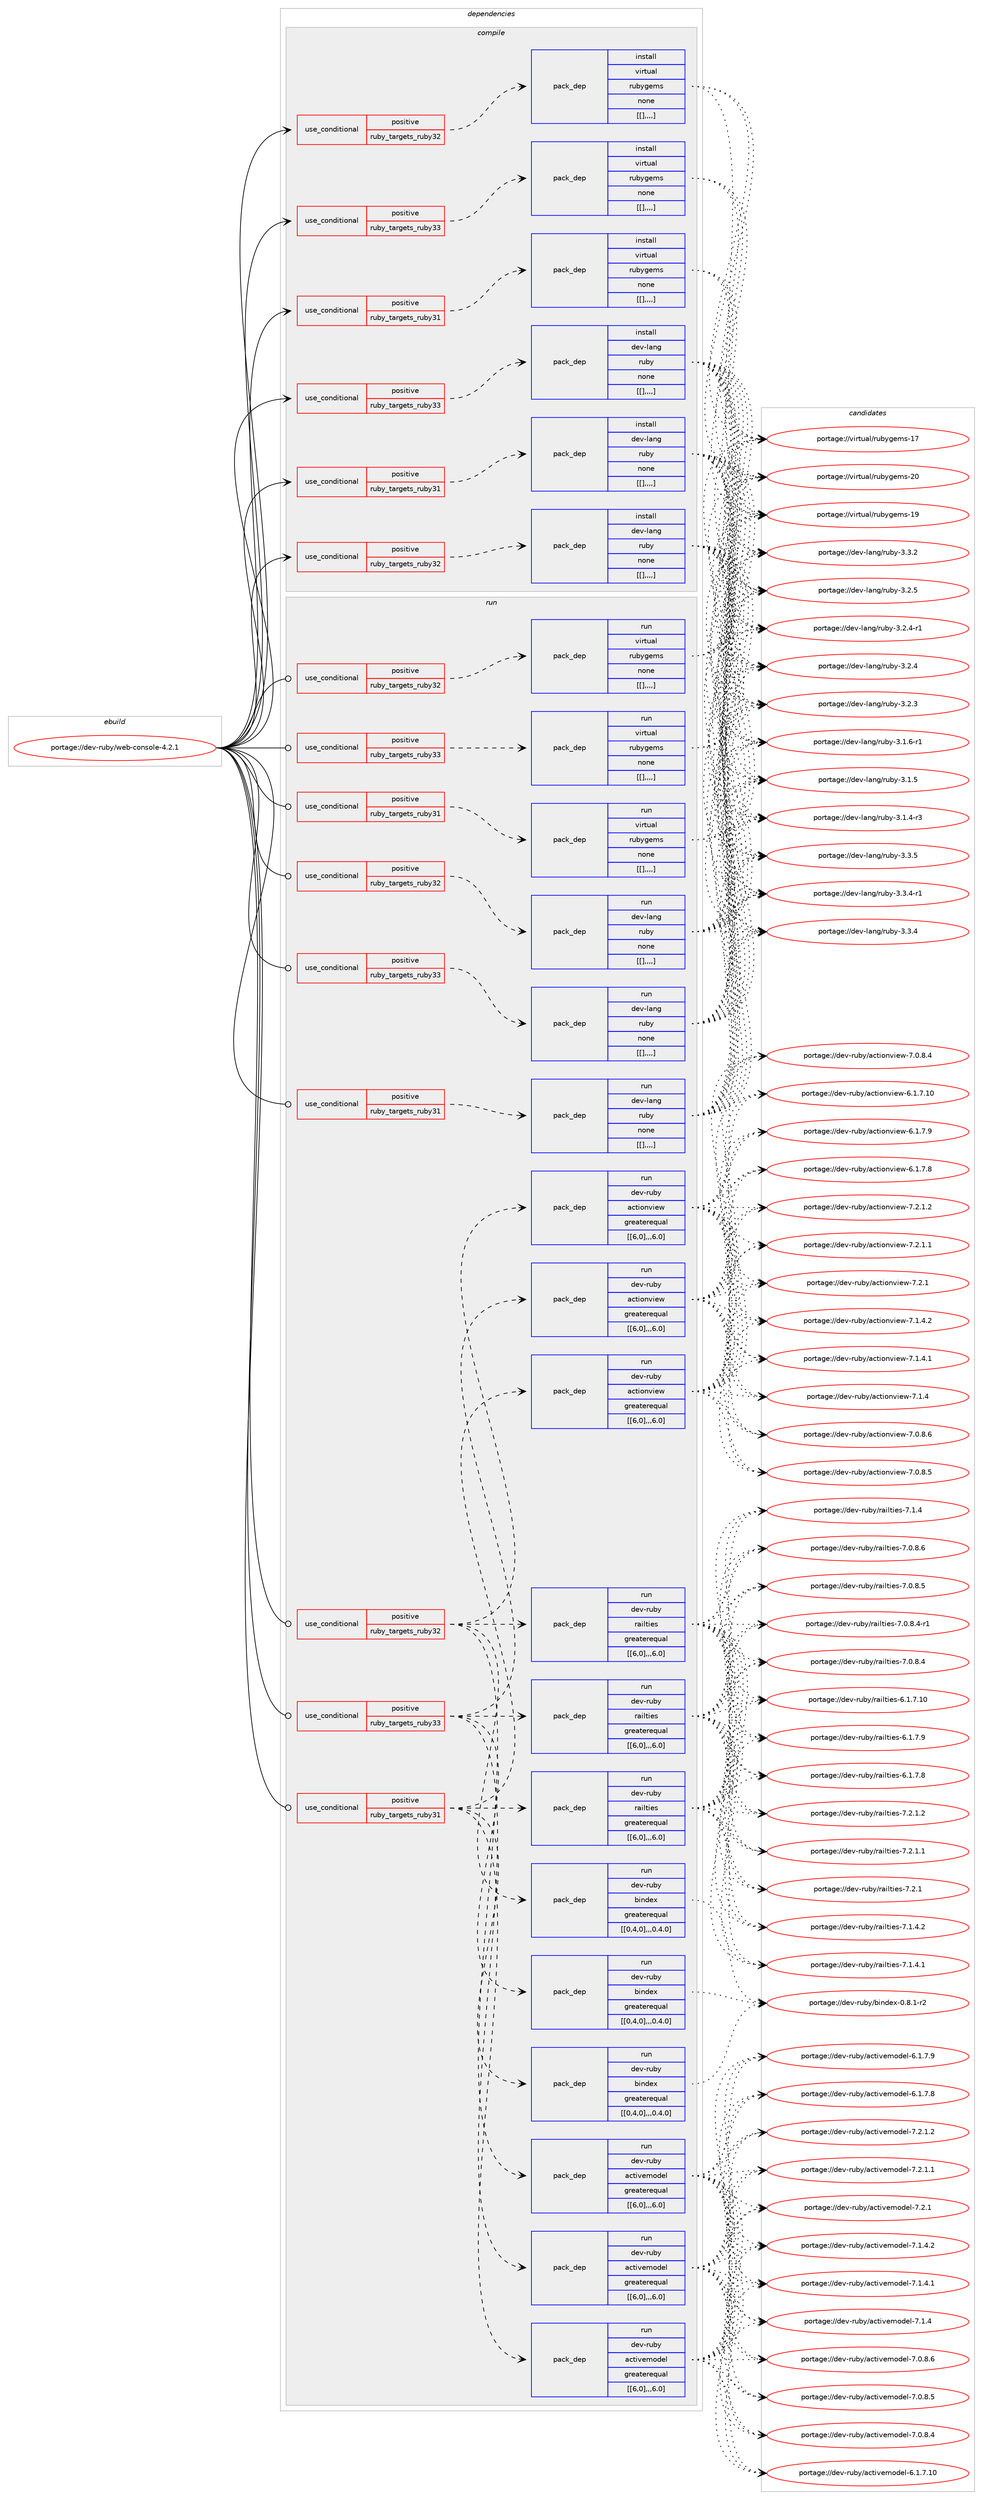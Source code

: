 digraph prolog {

# *************
# Graph options
# *************

newrank=true;
concentrate=true;
compound=true;
graph [rankdir=LR,fontname=Helvetica,fontsize=10,ranksep=1.5];#, ranksep=2.5, nodesep=0.2];
edge  [arrowhead=vee];
node  [fontname=Helvetica,fontsize=10];

# **********
# The ebuild
# **********

subgraph cluster_leftcol {
color=gray;
label=<<i>ebuild</i>>;
id [label="portage://dev-ruby/web-console-4.2.1", color=red, width=4, href="../dev-ruby/web-console-4.2.1.svg"];
}

# ****************
# The dependencies
# ****************

subgraph cluster_midcol {
color=gray;
label=<<i>dependencies</i>>;
subgraph cluster_compile {
fillcolor="#eeeeee";
style=filled;
label=<<i>compile</i>>;
subgraph cond62979 {
dependency218888 [label=<<TABLE BORDER="0" CELLBORDER="1" CELLSPACING="0" CELLPADDING="4"><TR><TD ROWSPAN="3" CELLPADDING="10">use_conditional</TD></TR><TR><TD>positive</TD></TR><TR><TD>ruby_targets_ruby31</TD></TR></TABLE>>, shape=none, color=red];
subgraph pack154440 {
dependency218941 [label=<<TABLE BORDER="0" CELLBORDER="1" CELLSPACING="0" CELLPADDING="4" WIDTH="220"><TR><TD ROWSPAN="6" CELLPADDING="30">pack_dep</TD></TR><TR><TD WIDTH="110">install</TD></TR><TR><TD>dev-lang</TD></TR><TR><TD>ruby</TD></TR><TR><TD>none</TD></TR><TR><TD>[[],,,,]</TD></TR></TABLE>>, shape=none, color=blue];
}
dependency218888:e -> dependency218941:w [weight=20,style="dashed",arrowhead="vee"];
}
id:e -> dependency218888:w [weight=20,style="solid",arrowhead="vee"];
subgraph cond63017 {
dependency218982 [label=<<TABLE BORDER="0" CELLBORDER="1" CELLSPACING="0" CELLPADDING="4"><TR><TD ROWSPAN="3" CELLPADDING="10">use_conditional</TD></TR><TR><TD>positive</TD></TR><TR><TD>ruby_targets_ruby31</TD></TR></TABLE>>, shape=none, color=red];
subgraph pack154476 {
dependency218986 [label=<<TABLE BORDER="0" CELLBORDER="1" CELLSPACING="0" CELLPADDING="4" WIDTH="220"><TR><TD ROWSPAN="6" CELLPADDING="30">pack_dep</TD></TR><TR><TD WIDTH="110">install</TD></TR><TR><TD>virtual</TD></TR><TR><TD>rubygems</TD></TR><TR><TD>none</TD></TR><TR><TD>[[],,,,]</TD></TR></TABLE>>, shape=none, color=blue];
}
dependency218982:e -> dependency218986:w [weight=20,style="dashed",arrowhead="vee"];
}
id:e -> dependency218982:w [weight=20,style="solid",arrowhead="vee"];
subgraph cond63033 {
dependency218990 [label=<<TABLE BORDER="0" CELLBORDER="1" CELLSPACING="0" CELLPADDING="4"><TR><TD ROWSPAN="3" CELLPADDING="10">use_conditional</TD></TR><TR><TD>positive</TD></TR><TR><TD>ruby_targets_ruby32</TD></TR></TABLE>>, shape=none, color=red];
subgraph pack154491 {
dependency219014 [label=<<TABLE BORDER="0" CELLBORDER="1" CELLSPACING="0" CELLPADDING="4" WIDTH="220"><TR><TD ROWSPAN="6" CELLPADDING="30">pack_dep</TD></TR><TR><TD WIDTH="110">install</TD></TR><TR><TD>dev-lang</TD></TR><TR><TD>ruby</TD></TR><TR><TD>none</TD></TR><TR><TD>[[],,,,]</TD></TR></TABLE>>, shape=none, color=blue];
}
dependency218990:e -> dependency219014:w [weight=20,style="dashed",arrowhead="vee"];
}
id:e -> dependency218990:w [weight=20,style="solid",arrowhead="vee"];
subgraph cond63068 {
dependency219117 [label=<<TABLE BORDER="0" CELLBORDER="1" CELLSPACING="0" CELLPADDING="4"><TR><TD ROWSPAN="3" CELLPADDING="10">use_conditional</TD></TR><TR><TD>positive</TD></TR><TR><TD>ruby_targets_ruby32</TD></TR></TABLE>>, shape=none, color=red];
subgraph pack154560 {
dependency219140 [label=<<TABLE BORDER="0" CELLBORDER="1" CELLSPACING="0" CELLPADDING="4" WIDTH="220"><TR><TD ROWSPAN="6" CELLPADDING="30">pack_dep</TD></TR><TR><TD WIDTH="110">install</TD></TR><TR><TD>virtual</TD></TR><TR><TD>rubygems</TD></TR><TR><TD>none</TD></TR><TR><TD>[[],,,,]</TD></TR></TABLE>>, shape=none, color=blue];
}
dependency219117:e -> dependency219140:w [weight=20,style="dashed",arrowhead="vee"];
}
id:e -> dependency219117:w [weight=20,style="solid",arrowhead="vee"];
subgraph cond63144 {
dependency219266 [label=<<TABLE BORDER="0" CELLBORDER="1" CELLSPACING="0" CELLPADDING="4"><TR><TD ROWSPAN="3" CELLPADDING="10">use_conditional</TD></TR><TR><TD>positive</TD></TR><TR><TD>ruby_targets_ruby33</TD></TR></TABLE>>, shape=none, color=red];
subgraph pack154634 {
dependency219340 [label=<<TABLE BORDER="0" CELLBORDER="1" CELLSPACING="0" CELLPADDING="4" WIDTH="220"><TR><TD ROWSPAN="6" CELLPADDING="30">pack_dep</TD></TR><TR><TD WIDTH="110">install</TD></TR><TR><TD>dev-lang</TD></TR><TR><TD>ruby</TD></TR><TR><TD>none</TD></TR><TR><TD>[[],,,,]</TD></TR></TABLE>>, shape=none, color=blue];
}
dependency219266:e -> dependency219340:w [weight=20,style="dashed",arrowhead="vee"];
}
id:e -> dependency219266:w [weight=20,style="solid",arrowhead="vee"];
subgraph cond63202 {
dependency219344 [label=<<TABLE BORDER="0" CELLBORDER="1" CELLSPACING="0" CELLPADDING="4"><TR><TD ROWSPAN="3" CELLPADDING="10">use_conditional</TD></TR><TR><TD>positive</TD></TR><TR><TD>ruby_targets_ruby33</TD></TR></TABLE>>, shape=none, color=red];
subgraph pack154668 {
dependency219388 [label=<<TABLE BORDER="0" CELLBORDER="1" CELLSPACING="0" CELLPADDING="4" WIDTH="220"><TR><TD ROWSPAN="6" CELLPADDING="30">pack_dep</TD></TR><TR><TD WIDTH="110">install</TD></TR><TR><TD>virtual</TD></TR><TR><TD>rubygems</TD></TR><TR><TD>none</TD></TR><TR><TD>[[],,,,]</TD></TR></TABLE>>, shape=none, color=blue];
}
dependency219344:e -> dependency219388:w [weight=20,style="dashed",arrowhead="vee"];
}
id:e -> dependency219344:w [weight=20,style="solid",arrowhead="vee"];
}
subgraph cluster_compileandrun {
fillcolor="#eeeeee";
style=filled;
label=<<i>compile and run</i>>;
}
subgraph cluster_run {
fillcolor="#eeeeee";
style=filled;
label=<<i>run</i>>;
subgraph cond63246 {
dependency219508 [label=<<TABLE BORDER="0" CELLBORDER="1" CELLSPACING="0" CELLPADDING="4"><TR><TD ROWSPAN="3" CELLPADDING="10">use_conditional</TD></TR><TR><TD>positive</TD></TR><TR><TD>ruby_targets_ruby31</TD></TR></TABLE>>, shape=none, color=red];
subgraph pack154753 {
dependency219514 [label=<<TABLE BORDER="0" CELLBORDER="1" CELLSPACING="0" CELLPADDING="4" WIDTH="220"><TR><TD ROWSPAN="6" CELLPADDING="30">pack_dep</TD></TR><TR><TD WIDTH="110">run</TD></TR><TR><TD>dev-lang</TD></TR><TR><TD>ruby</TD></TR><TR><TD>none</TD></TR><TR><TD>[[],,,,]</TD></TR></TABLE>>, shape=none, color=blue];
}
dependency219508:e -> dependency219514:w [weight=20,style="dashed",arrowhead="vee"];
}
id:e -> dependency219508:w [weight=20,style="solid",arrowhead="odot"];
subgraph cond63283 {
dependency219528 [label=<<TABLE BORDER="0" CELLBORDER="1" CELLSPACING="0" CELLPADDING="4"><TR><TD ROWSPAN="3" CELLPADDING="10">use_conditional</TD></TR><TR><TD>positive</TD></TR><TR><TD>ruby_targets_ruby31</TD></TR></TABLE>>, shape=none, color=red];
subgraph pack154796 {
dependency219591 [label=<<TABLE BORDER="0" CELLBORDER="1" CELLSPACING="0" CELLPADDING="4" WIDTH="220"><TR><TD ROWSPAN="6" CELLPADDING="30">pack_dep</TD></TR><TR><TD WIDTH="110">run</TD></TR><TR><TD>dev-ruby</TD></TR><TR><TD>actionview</TD></TR><TR><TD>greaterequal</TD></TR><TR><TD>[[6,0],,,6.0]</TD></TR></TABLE>>, shape=none, color=blue];
}
dependency219528:e -> dependency219591:w [weight=20,style="dashed",arrowhead="vee"];
subgraph pack154830 {
dependency219698 [label=<<TABLE BORDER="0" CELLBORDER="1" CELLSPACING="0" CELLPADDING="4" WIDTH="220"><TR><TD ROWSPAN="6" CELLPADDING="30">pack_dep</TD></TR><TR><TD WIDTH="110">run</TD></TR><TR><TD>dev-ruby</TD></TR><TR><TD>activemodel</TD></TR><TR><TD>greaterequal</TD></TR><TR><TD>[[6,0],,,6.0]</TD></TR></TABLE>>, shape=none, color=blue];
}
dependency219528:e -> dependency219698:w [weight=20,style="dashed",arrowhead="vee"];
subgraph pack154872 {
dependency219823 [label=<<TABLE BORDER="0" CELLBORDER="1" CELLSPACING="0" CELLPADDING="4" WIDTH="220"><TR><TD ROWSPAN="6" CELLPADDING="30">pack_dep</TD></TR><TR><TD WIDTH="110">run</TD></TR><TR><TD>dev-ruby</TD></TR><TR><TD>bindex</TD></TR><TR><TD>greaterequal</TD></TR><TR><TD>[[0,4,0],,,0.4.0]</TD></TR></TABLE>>, shape=none, color=blue];
}
dependency219528:e -> dependency219823:w [weight=20,style="dashed",arrowhead="vee"];
subgraph pack154933 {
dependency219844 [label=<<TABLE BORDER="0" CELLBORDER="1" CELLSPACING="0" CELLPADDING="4" WIDTH="220"><TR><TD ROWSPAN="6" CELLPADDING="30">pack_dep</TD></TR><TR><TD WIDTH="110">run</TD></TR><TR><TD>dev-ruby</TD></TR><TR><TD>railties</TD></TR><TR><TD>greaterequal</TD></TR><TR><TD>[[6,0],,,6.0]</TD></TR></TABLE>>, shape=none, color=blue];
}
dependency219528:e -> dependency219844:w [weight=20,style="dashed",arrowhead="vee"];
}
id:e -> dependency219528:w [weight=20,style="solid",arrowhead="odot"];
subgraph cond63445 {
dependency219886 [label=<<TABLE BORDER="0" CELLBORDER="1" CELLSPACING="0" CELLPADDING="4"><TR><TD ROWSPAN="3" CELLPADDING="10">use_conditional</TD></TR><TR><TD>positive</TD></TR><TR><TD>ruby_targets_ruby31</TD></TR></TABLE>>, shape=none, color=red];
subgraph pack154958 {
dependency219890 [label=<<TABLE BORDER="0" CELLBORDER="1" CELLSPACING="0" CELLPADDING="4" WIDTH="220"><TR><TD ROWSPAN="6" CELLPADDING="30">pack_dep</TD></TR><TR><TD WIDTH="110">run</TD></TR><TR><TD>virtual</TD></TR><TR><TD>rubygems</TD></TR><TR><TD>none</TD></TR><TR><TD>[[],,,,]</TD></TR></TABLE>>, shape=none, color=blue];
}
dependency219886:e -> dependency219890:w [weight=20,style="dashed",arrowhead="vee"];
}
id:e -> dependency219886:w [weight=20,style="solid",arrowhead="odot"];
subgraph cond63472 {
dependency219955 [label=<<TABLE BORDER="0" CELLBORDER="1" CELLSPACING="0" CELLPADDING="4"><TR><TD ROWSPAN="3" CELLPADDING="10">use_conditional</TD></TR><TR><TD>positive</TD></TR><TR><TD>ruby_targets_ruby32</TD></TR></TABLE>>, shape=none, color=red];
subgraph pack154993 {
dependency220015 [label=<<TABLE BORDER="0" CELLBORDER="1" CELLSPACING="0" CELLPADDING="4" WIDTH="220"><TR><TD ROWSPAN="6" CELLPADDING="30">pack_dep</TD></TR><TR><TD WIDTH="110">run</TD></TR><TR><TD>dev-lang</TD></TR><TR><TD>ruby</TD></TR><TR><TD>none</TD></TR><TR><TD>[[],,,,]</TD></TR></TABLE>>, shape=none, color=blue];
}
dependency219955:e -> dependency220015:w [weight=20,style="dashed",arrowhead="vee"];
}
id:e -> dependency219955:w [weight=20,style="solid",arrowhead="odot"];
subgraph cond63524 {
dependency220052 [label=<<TABLE BORDER="0" CELLBORDER="1" CELLSPACING="0" CELLPADDING="4"><TR><TD ROWSPAN="3" CELLPADDING="10">use_conditional</TD></TR><TR><TD>positive</TD></TR><TR><TD>ruby_targets_ruby32</TD></TR></TABLE>>, shape=none, color=red];
subgraph pack155060 {
dependency220096 [label=<<TABLE BORDER="0" CELLBORDER="1" CELLSPACING="0" CELLPADDING="4" WIDTH="220"><TR><TD ROWSPAN="6" CELLPADDING="30">pack_dep</TD></TR><TR><TD WIDTH="110">run</TD></TR><TR><TD>dev-ruby</TD></TR><TR><TD>actionview</TD></TR><TR><TD>greaterequal</TD></TR><TR><TD>[[6,0],,,6.0]</TD></TR></TABLE>>, shape=none, color=blue];
}
dependency220052:e -> dependency220096:w [weight=20,style="dashed",arrowhead="vee"];
subgraph pack155074 {
dependency220108 [label=<<TABLE BORDER="0" CELLBORDER="1" CELLSPACING="0" CELLPADDING="4" WIDTH="220"><TR><TD ROWSPAN="6" CELLPADDING="30">pack_dep</TD></TR><TR><TD WIDTH="110">run</TD></TR><TR><TD>dev-ruby</TD></TR><TR><TD>activemodel</TD></TR><TR><TD>greaterequal</TD></TR><TR><TD>[[6,0],,,6.0]</TD></TR></TABLE>>, shape=none, color=blue];
}
dependency220052:e -> dependency220108:w [weight=20,style="dashed",arrowhead="vee"];
subgraph pack155093 {
dependency220129 [label=<<TABLE BORDER="0" CELLBORDER="1" CELLSPACING="0" CELLPADDING="4" WIDTH="220"><TR><TD ROWSPAN="6" CELLPADDING="30">pack_dep</TD></TR><TR><TD WIDTH="110">run</TD></TR><TR><TD>dev-ruby</TD></TR><TR><TD>bindex</TD></TR><TR><TD>greaterequal</TD></TR><TR><TD>[[0,4,0],,,0.4.0]</TD></TR></TABLE>>, shape=none, color=blue];
}
dependency220052:e -> dependency220129:w [weight=20,style="dashed",arrowhead="vee"];
subgraph pack155095 {
dependency220133 [label=<<TABLE BORDER="0" CELLBORDER="1" CELLSPACING="0" CELLPADDING="4" WIDTH="220"><TR><TD ROWSPAN="6" CELLPADDING="30">pack_dep</TD></TR><TR><TD WIDTH="110">run</TD></TR><TR><TD>dev-ruby</TD></TR><TR><TD>railties</TD></TR><TR><TD>greaterequal</TD></TR><TR><TD>[[6,0],,,6.0]</TD></TR></TABLE>>, shape=none, color=blue];
}
dependency220052:e -> dependency220133:w [weight=20,style="dashed",arrowhead="vee"];
}
id:e -> dependency220052:w [weight=20,style="solid",arrowhead="odot"];
subgraph cond63558 {
dependency220140 [label=<<TABLE BORDER="0" CELLBORDER="1" CELLSPACING="0" CELLPADDING="4"><TR><TD ROWSPAN="3" CELLPADDING="10">use_conditional</TD></TR><TR><TD>positive</TD></TR><TR><TD>ruby_targets_ruby32</TD></TR></TABLE>>, shape=none, color=red];
subgraph pack155111 {
dependency220164 [label=<<TABLE BORDER="0" CELLBORDER="1" CELLSPACING="0" CELLPADDING="4" WIDTH="220"><TR><TD ROWSPAN="6" CELLPADDING="30">pack_dep</TD></TR><TR><TD WIDTH="110">run</TD></TR><TR><TD>virtual</TD></TR><TR><TD>rubygems</TD></TR><TR><TD>none</TD></TR><TR><TD>[[],,,,]</TD></TR></TABLE>>, shape=none, color=blue];
}
dependency220140:e -> dependency220164:w [weight=20,style="dashed",arrowhead="vee"];
}
id:e -> dependency220140:w [weight=20,style="solid",arrowhead="odot"];
subgraph cond63574 {
dependency220238 [label=<<TABLE BORDER="0" CELLBORDER="1" CELLSPACING="0" CELLPADDING="4"><TR><TD ROWSPAN="3" CELLPADDING="10">use_conditional</TD></TR><TR><TD>positive</TD></TR><TR><TD>ruby_targets_ruby33</TD></TR></TABLE>>, shape=none, color=red];
subgraph pack155153 {
dependency220256 [label=<<TABLE BORDER="0" CELLBORDER="1" CELLSPACING="0" CELLPADDING="4" WIDTH="220"><TR><TD ROWSPAN="6" CELLPADDING="30">pack_dep</TD></TR><TR><TD WIDTH="110">run</TD></TR><TR><TD>dev-lang</TD></TR><TR><TD>ruby</TD></TR><TR><TD>none</TD></TR><TR><TD>[[],,,,]</TD></TR></TABLE>>, shape=none, color=blue];
}
dependency220238:e -> dependency220256:w [weight=20,style="dashed",arrowhead="vee"];
}
id:e -> dependency220238:w [weight=20,style="solid",arrowhead="odot"];
subgraph cond63611 {
dependency220260 [label=<<TABLE BORDER="0" CELLBORDER="1" CELLSPACING="0" CELLPADDING="4"><TR><TD ROWSPAN="3" CELLPADDING="10">use_conditional</TD></TR><TR><TD>positive</TD></TR><TR><TD>ruby_targets_ruby33</TD></TR></TABLE>>, shape=none, color=red];
subgraph pack155182 {
dependency220289 [label=<<TABLE BORDER="0" CELLBORDER="1" CELLSPACING="0" CELLPADDING="4" WIDTH="220"><TR><TD ROWSPAN="6" CELLPADDING="30">pack_dep</TD></TR><TR><TD WIDTH="110">run</TD></TR><TR><TD>dev-ruby</TD></TR><TR><TD>actionview</TD></TR><TR><TD>greaterequal</TD></TR><TR><TD>[[6,0],,,6.0]</TD></TR></TABLE>>, shape=none, color=blue];
}
dependency220260:e -> dependency220289:w [weight=20,style="dashed",arrowhead="vee"];
subgraph pack155205 {
dependency220350 [label=<<TABLE BORDER="0" CELLBORDER="1" CELLSPACING="0" CELLPADDING="4" WIDTH="220"><TR><TD ROWSPAN="6" CELLPADDING="30">pack_dep</TD></TR><TR><TD WIDTH="110">run</TD></TR><TR><TD>dev-ruby</TD></TR><TR><TD>activemodel</TD></TR><TR><TD>greaterequal</TD></TR><TR><TD>[[6,0],,,6.0]</TD></TR></TABLE>>, shape=none, color=blue];
}
dependency220260:e -> dependency220350:w [weight=20,style="dashed",arrowhead="vee"];
subgraph pack155234 {
dependency220385 [label=<<TABLE BORDER="0" CELLBORDER="1" CELLSPACING="0" CELLPADDING="4" WIDTH="220"><TR><TD ROWSPAN="6" CELLPADDING="30">pack_dep</TD></TR><TR><TD WIDTH="110">run</TD></TR><TR><TD>dev-ruby</TD></TR><TR><TD>bindex</TD></TR><TR><TD>greaterequal</TD></TR><TR><TD>[[0,4,0],,,0.4.0]</TD></TR></TABLE>>, shape=none, color=blue];
}
dependency220260:e -> dependency220385:w [weight=20,style="dashed",arrowhead="vee"];
subgraph pack155252 {
dependency220426 [label=<<TABLE BORDER="0" CELLBORDER="1" CELLSPACING="0" CELLPADDING="4" WIDTH="220"><TR><TD ROWSPAN="6" CELLPADDING="30">pack_dep</TD></TR><TR><TD WIDTH="110">run</TD></TR><TR><TD>dev-ruby</TD></TR><TR><TD>railties</TD></TR><TR><TD>greaterequal</TD></TR><TR><TD>[[6,0],,,6.0]</TD></TR></TABLE>>, shape=none, color=blue];
}
dependency220260:e -> dependency220426:w [weight=20,style="dashed",arrowhead="vee"];
}
id:e -> dependency220260:w [weight=20,style="solid",arrowhead="odot"];
subgraph cond63671 {
dependency220446 [label=<<TABLE BORDER="0" CELLBORDER="1" CELLSPACING="0" CELLPADDING="4"><TR><TD ROWSPAN="3" CELLPADDING="10">use_conditional</TD></TR><TR><TD>positive</TD></TR><TR><TD>ruby_targets_ruby33</TD></TR></TABLE>>, shape=none, color=red];
subgraph pack155334 {
dependency220511 [label=<<TABLE BORDER="0" CELLBORDER="1" CELLSPACING="0" CELLPADDING="4" WIDTH="220"><TR><TD ROWSPAN="6" CELLPADDING="30">pack_dep</TD></TR><TR><TD WIDTH="110">run</TD></TR><TR><TD>virtual</TD></TR><TR><TD>rubygems</TD></TR><TR><TD>none</TD></TR><TR><TD>[[],,,,]</TD></TR></TABLE>>, shape=none, color=blue];
}
dependency220446:e -> dependency220511:w [weight=20,style="dashed",arrowhead="vee"];
}
id:e -> dependency220446:w [weight=20,style="solid",arrowhead="odot"];
}
}

# **************
# The candidates
# **************

subgraph cluster_choices {
rank=same;
color=gray;
label=<<i>candidates</i>>;

subgraph choice154922 {
color=black;
nodesep=1;
choice10010111845108971101034711411798121455146514653 [label="portage://dev-lang/ruby-3.3.5", color=red, width=4,href="../dev-lang/ruby-3.3.5.svg"];
choice100101118451089711010347114117981214551465146524511449 [label="portage://dev-lang/ruby-3.3.4-r1", color=red, width=4,href="../dev-lang/ruby-3.3.4-r1.svg"];
choice10010111845108971101034711411798121455146514652 [label="portage://dev-lang/ruby-3.3.4", color=red, width=4,href="../dev-lang/ruby-3.3.4.svg"];
choice10010111845108971101034711411798121455146514650 [label="portage://dev-lang/ruby-3.3.2", color=red, width=4,href="../dev-lang/ruby-3.3.2.svg"];
choice10010111845108971101034711411798121455146504653 [label="portage://dev-lang/ruby-3.2.5", color=red, width=4,href="../dev-lang/ruby-3.2.5.svg"];
choice100101118451089711010347114117981214551465046524511449 [label="portage://dev-lang/ruby-3.2.4-r1", color=red, width=4,href="../dev-lang/ruby-3.2.4-r1.svg"];
choice10010111845108971101034711411798121455146504652 [label="portage://dev-lang/ruby-3.2.4", color=red, width=4,href="../dev-lang/ruby-3.2.4.svg"];
choice10010111845108971101034711411798121455146504651 [label="portage://dev-lang/ruby-3.2.3", color=red, width=4,href="../dev-lang/ruby-3.2.3.svg"];
choice100101118451089711010347114117981214551464946544511449 [label="portage://dev-lang/ruby-3.1.6-r1", color=red, width=4,href="../dev-lang/ruby-3.1.6-r1.svg"];
choice10010111845108971101034711411798121455146494653 [label="portage://dev-lang/ruby-3.1.5", color=red, width=4,href="../dev-lang/ruby-3.1.5.svg"];
choice100101118451089711010347114117981214551464946524511451 [label="portage://dev-lang/ruby-3.1.4-r3", color=red, width=4,href="../dev-lang/ruby-3.1.4-r3.svg"];
dependency218941:e -> choice10010111845108971101034711411798121455146514653:w [style=dotted,weight="100"];
dependency218941:e -> choice100101118451089711010347114117981214551465146524511449:w [style=dotted,weight="100"];
dependency218941:e -> choice10010111845108971101034711411798121455146514652:w [style=dotted,weight="100"];
dependency218941:e -> choice10010111845108971101034711411798121455146514650:w [style=dotted,weight="100"];
dependency218941:e -> choice10010111845108971101034711411798121455146504653:w [style=dotted,weight="100"];
dependency218941:e -> choice100101118451089711010347114117981214551465046524511449:w [style=dotted,weight="100"];
dependency218941:e -> choice10010111845108971101034711411798121455146504652:w [style=dotted,weight="100"];
dependency218941:e -> choice10010111845108971101034711411798121455146504651:w [style=dotted,weight="100"];
dependency218941:e -> choice100101118451089711010347114117981214551464946544511449:w [style=dotted,weight="100"];
dependency218941:e -> choice10010111845108971101034711411798121455146494653:w [style=dotted,weight="100"];
dependency218941:e -> choice100101118451089711010347114117981214551464946524511451:w [style=dotted,weight="100"];
}
subgraph choice154932 {
color=black;
nodesep=1;
choice118105114116117971084711411798121103101109115455048 [label="portage://virtual/rubygems-20", color=red, width=4,href="../virtual/rubygems-20.svg"];
choice118105114116117971084711411798121103101109115454957 [label="portage://virtual/rubygems-19", color=red, width=4,href="../virtual/rubygems-19.svg"];
choice118105114116117971084711411798121103101109115454955 [label="portage://virtual/rubygems-17", color=red, width=4,href="../virtual/rubygems-17.svg"];
dependency218986:e -> choice118105114116117971084711411798121103101109115455048:w [style=dotted,weight="100"];
dependency218986:e -> choice118105114116117971084711411798121103101109115454957:w [style=dotted,weight="100"];
dependency218986:e -> choice118105114116117971084711411798121103101109115454955:w [style=dotted,weight="100"];
}
subgraph choice154939 {
color=black;
nodesep=1;
choice10010111845108971101034711411798121455146514653 [label="portage://dev-lang/ruby-3.3.5", color=red, width=4,href="../dev-lang/ruby-3.3.5.svg"];
choice100101118451089711010347114117981214551465146524511449 [label="portage://dev-lang/ruby-3.3.4-r1", color=red, width=4,href="../dev-lang/ruby-3.3.4-r1.svg"];
choice10010111845108971101034711411798121455146514652 [label="portage://dev-lang/ruby-3.3.4", color=red, width=4,href="../dev-lang/ruby-3.3.4.svg"];
choice10010111845108971101034711411798121455146514650 [label="portage://dev-lang/ruby-3.3.2", color=red, width=4,href="../dev-lang/ruby-3.3.2.svg"];
choice10010111845108971101034711411798121455146504653 [label="portage://dev-lang/ruby-3.2.5", color=red, width=4,href="../dev-lang/ruby-3.2.5.svg"];
choice100101118451089711010347114117981214551465046524511449 [label="portage://dev-lang/ruby-3.2.4-r1", color=red, width=4,href="../dev-lang/ruby-3.2.4-r1.svg"];
choice10010111845108971101034711411798121455146504652 [label="portage://dev-lang/ruby-3.2.4", color=red, width=4,href="../dev-lang/ruby-3.2.4.svg"];
choice10010111845108971101034711411798121455146504651 [label="portage://dev-lang/ruby-3.2.3", color=red, width=4,href="../dev-lang/ruby-3.2.3.svg"];
choice100101118451089711010347114117981214551464946544511449 [label="portage://dev-lang/ruby-3.1.6-r1", color=red, width=4,href="../dev-lang/ruby-3.1.6-r1.svg"];
choice10010111845108971101034711411798121455146494653 [label="portage://dev-lang/ruby-3.1.5", color=red, width=4,href="../dev-lang/ruby-3.1.5.svg"];
choice100101118451089711010347114117981214551464946524511451 [label="portage://dev-lang/ruby-3.1.4-r3", color=red, width=4,href="../dev-lang/ruby-3.1.4-r3.svg"];
dependency219014:e -> choice10010111845108971101034711411798121455146514653:w [style=dotted,weight="100"];
dependency219014:e -> choice100101118451089711010347114117981214551465146524511449:w [style=dotted,weight="100"];
dependency219014:e -> choice10010111845108971101034711411798121455146514652:w [style=dotted,weight="100"];
dependency219014:e -> choice10010111845108971101034711411798121455146514650:w [style=dotted,weight="100"];
dependency219014:e -> choice10010111845108971101034711411798121455146504653:w [style=dotted,weight="100"];
dependency219014:e -> choice100101118451089711010347114117981214551465046524511449:w [style=dotted,weight="100"];
dependency219014:e -> choice10010111845108971101034711411798121455146504652:w [style=dotted,weight="100"];
dependency219014:e -> choice10010111845108971101034711411798121455146504651:w [style=dotted,weight="100"];
dependency219014:e -> choice100101118451089711010347114117981214551464946544511449:w [style=dotted,weight="100"];
dependency219014:e -> choice10010111845108971101034711411798121455146494653:w [style=dotted,weight="100"];
dependency219014:e -> choice100101118451089711010347114117981214551464946524511451:w [style=dotted,weight="100"];
}
subgraph choice154954 {
color=black;
nodesep=1;
choice118105114116117971084711411798121103101109115455048 [label="portage://virtual/rubygems-20", color=red, width=4,href="../virtual/rubygems-20.svg"];
choice118105114116117971084711411798121103101109115454957 [label="portage://virtual/rubygems-19", color=red, width=4,href="../virtual/rubygems-19.svg"];
choice118105114116117971084711411798121103101109115454955 [label="portage://virtual/rubygems-17", color=red, width=4,href="../virtual/rubygems-17.svg"];
dependency219140:e -> choice118105114116117971084711411798121103101109115455048:w [style=dotted,weight="100"];
dependency219140:e -> choice118105114116117971084711411798121103101109115454957:w [style=dotted,weight="100"];
dependency219140:e -> choice118105114116117971084711411798121103101109115454955:w [style=dotted,weight="100"];
}
subgraph choice154972 {
color=black;
nodesep=1;
choice10010111845108971101034711411798121455146514653 [label="portage://dev-lang/ruby-3.3.5", color=red, width=4,href="../dev-lang/ruby-3.3.5.svg"];
choice100101118451089711010347114117981214551465146524511449 [label="portage://dev-lang/ruby-3.3.4-r1", color=red, width=4,href="../dev-lang/ruby-3.3.4-r1.svg"];
choice10010111845108971101034711411798121455146514652 [label="portage://dev-lang/ruby-3.3.4", color=red, width=4,href="../dev-lang/ruby-3.3.4.svg"];
choice10010111845108971101034711411798121455146514650 [label="portage://dev-lang/ruby-3.3.2", color=red, width=4,href="../dev-lang/ruby-3.3.2.svg"];
choice10010111845108971101034711411798121455146504653 [label="portage://dev-lang/ruby-3.2.5", color=red, width=4,href="../dev-lang/ruby-3.2.5.svg"];
choice100101118451089711010347114117981214551465046524511449 [label="portage://dev-lang/ruby-3.2.4-r1", color=red, width=4,href="../dev-lang/ruby-3.2.4-r1.svg"];
choice10010111845108971101034711411798121455146504652 [label="portage://dev-lang/ruby-3.2.4", color=red, width=4,href="../dev-lang/ruby-3.2.4.svg"];
choice10010111845108971101034711411798121455146504651 [label="portage://dev-lang/ruby-3.2.3", color=red, width=4,href="../dev-lang/ruby-3.2.3.svg"];
choice100101118451089711010347114117981214551464946544511449 [label="portage://dev-lang/ruby-3.1.6-r1", color=red, width=4,href="../dev-lang/ruby-3.1.6-r1.svg"];
choice10010111845108971101034711411798121455146494653 [label="portage://dev-lang/ruby-3.1.5", color=red, width=4,href="../dev-lang/ruby-3.1.5.svg"];
choice100101118451089711010347114117981214551464946524511451 [label="portage://dev-lang/ruby-3.1.4-r3", color=red, width=4,href="../dev-lang/ruby-3.1.4-r3.svg"];
dependency219340:e -> choice10010111845108971101034711411798121455146514653:w [style=dotted,weight="100"];
dependency219340:e -> choice100101118451089711010347114117981214551465146524511449:w [style=dotted,weight="100"];
dependency219340:e -> choice10010111845108971101034711411798121455146514652:w [style=dotted,weight="100"];
dependency219340:e -> choice10010111845108971101034711411798121455146514650:w [style=dotted,weight="100"];
dependency219340:e -> choice10010111845108971101034711411798121455146504653:w [style=dotted,weight="100"];
dependency219340:e -> choice100101118451089711010347114117981214551465046524511449:w [style=dotted,weight="100"];
dependency219340:e -> choice10010111845108971101034711411798121455146504652:w [style=dotted,weight="100"];
dependency219340:e -> choice10010111845108971101034711411798121455146504651:w [style=dotted,weight="100"];
dependency219340:e -> choice100101118451089711010347114117981214551464946544511449:w [style=dotted,weight="100"];
dependency219340:e -> choice10010111845108971101034711411798121455146494653:w [style=dotted,weight="100"];
dependency219340:e -> choice100101118451089711010347114117981214551464946524511451:w [style=dotted,weight="100"];
}
subgraph choice154976 {
color=black;
nodesep=1;
choice118105114116117971084711411798121103101109115455048 [label="portage://virtual/rubygems-20", color=red, width=4,href="../virtual/rubygems-20.svg"];
choice118105114116117971084711411798121103101109115454957 [label="portage://virtual/rubygems-19", color=red, width=4,href="../virtual/rubygems-19.svg"];
choice118105114116117971084711411798121103101109115454955 [label="portage://virtual/rubygems-17", color=red, width=4,href="../virtual/rubygems-17.svg"];
dependency219388:e -> choice118105114116117971084711411798121103101109115455048:w [style=dotted,weight="100"];
dependency219388:e -> choice118105114116117971084711411798121103101109115454957:w [style=dotted,weight="100"];
dependency219388:e -> choice118105114116117971084711411798121103101109115454955:w [style=dotted,weight="100"];
}
subgraph choice155012 {
color=black;
nodesep=1;
choice10010111845108971101034711411798121455146514653 [label="portage://dev-lang/ruby-3.3.5", color=red, width=4,href="../dev-lang/ruby-3.3.5.svg"];
choice100101118451089711010347114117981214551465146524511449 [label="portage://dev-lang/ruby-3.3.4-r1", color=red, width=4,href="../dev-lang/ruby-3.3.4-r1.svg"];
choice10010111845108971101034711411798121455146514652 [label="portage://dev-lang/ruby-3.3.4", color=red, width=4,href="../dev-lang/ruby-3.3.4.svg"];
choice10010111845108971101034711411798121455146514650 [label="portage://dev-lang/ruby-3.3.2", color=red, width=4,href="../dev-lang/ruby-3.3.2.svg"];
choice10010111845108971101034711411798121455146504653 [label="portage://dev-lang/ruby-3.2.5", color=red, width=4,href="../dev-lang/ruby-3.2.5.svg"];
choice100101118451089711010347114117981214551465046524511449 [label="portage://dev-lang/ruby-3.2.4-r1", color=red, width=4,href="../dev-lang/ruby-3.2.4-r1.svg"];
choice10010111845108971101034711411798121455146504652 [label="portage://dev-lang/ruby-3.2.4", color=red, width=4,href="../dev-lang/ruby-3.2.4.svg"];
choice10010111845108971101034711411798121455146504651 [label="portage://dev-lang/ruby-3.2.3", color=red, width=4,href="../dev-lang/ruby-3.2.3.svg"];
choice100101118451089711010347114117981214551464946544511449 [label="portage://dev-lang/ruby-3.1.6-r1", color=red, width=4,href="../dev-lang/ruby-3.1.6-r1.svg"];
choice10010111845108971101034711411798121455146494653 [label="portage://dev-lang/ruby-3.1.5", color=red, width=4,href="../dev-lang/ruby-3.1.5.svg"];
choice100101118451089711010347114117981214551464946524511451 [label="portage://dev-lang/ruby-3.1.4-r3", color=red, width=4,href="../dev-lang/ruby-3.1.4-r3.svg"];
dependency219514:e -> choice10010111845108971101034711411798121455146514653:w [style=dotted,weight="100"];
dependency219514:e -> choice100101118451089711010347114117981214551465146524511449:w [style=dotted,weight="100"];
dependency219514:e -> choice10010111845108971101034711411798121455146514652:w [style=dotted,weight="100"];
dependency219514:e -> choice10010111845108971101034711411798121455146514650:w [style=dotted,weight="100"];
dependency219514:e -> choice10010111845108971101034711411798121455146504653:w [style=dotted,weight="100"];
dependency219514:e -> choice100101118451089711010347114117981214551465046524511449:w [style=dotted,weight="100"];
dependency219514:e -> choice10010111845108971101034711411798121455146504652:w [style=dotted,weight="100"];
dependency219514:e -> choice10010111845108971101034711411798121455146504651:w [style=dotted,weight="100"];
dependency219514:e -> choice100101118451089711010347114117981214551464946544511449:w [style=dotted,weight="100"];
dependency219514:e -> choice10010111845108971101034711411798121455146494653:w [style=dotted,weight="100"];
dependency219514:e -> choice100101118451089711010347114117981214551464946524511451:w [style=dotted,weight="100"];
}
subgraph choice155018 {
color=black;
nodesep=1;
choice10010111845114117981214797991161051111101181051011194555465046494650 [label="portage://dev-ruby/actionview-7.2.1.2", color=red, width=4,href="../dev-ruby/actionview-7.2.1.2.svg"];
choice10010111845114117981214797991161051111101181051011194555465046494649 [label="portage://dev-ruby/actionview-7.2.1.1", color=red, width=4,href="../dev-ruby/actionview-7.2.1.1.svg"];
choice1001011184511411798121479799116105111110118105101119455546504649 [label="portage://dev-ruby/actionview-7.2.1", color=red, width=4,href="../dev-ruby/actionview-7.2.1.svg"];
choice10010111845114117981214797991161051111101181051011194555464946524650 [label="portage://dev-ruby/actionview-7.1.4.2", color=red, width=4,href="../dev-ruby/actionview-7.1.4.2.svg"];
choice10010111845114117981214797991161051111101181051011194555464946524649 [label="portage://dev-ruby/actionview-7.1.4.1", color=red, width=4,href="../dev-ruby/actionview-7.1.4.1.svg"];
choice1001011184511411798121479799116105111110118105101119455546494652 [label="portage://dev-ruby/actionview-7.1.4", color=red, width=4,href="../dev-ruby/actionview-7.1.4.svg"];
choice10010111845114117981214797991161051111101181051011194555464846564654 [label="portage://dev-ruby/actionview-7.0.8.6", color=red, width=4,href="../dev-ruby/actionview-7.0.8.6.svg"];
choice10010111845114117981214797991161051111101181051011194555464846564653 [label="portage://dev-ruby/actionview-7.0.8.5", color=red, width=4,href="../dev-ruby/actionview-7.0.8.5.svg"];
choice10010111845114117981214797991161051111101181051011194555464846564652 [label="portage://dev-ruby/actionview-7.0.8.4", color=red, width=4,href="../dev-ruby/actionview-7.0.8.4.svg"];
choice1001011184511411798121479799116105111110118105101119455446494655464948 [label="portage://dev-ruby/actionview-6.1.7.10", color=red, width=4,href="../dev-ruby/actionview-6.1.7.10.svg"];
choice10010111845114117981214797991161051111101181051011194554464946554657 [label="portage://dev-ruby/actionview-6.1.7.9", color=red, width=4,href="../dev-ruby/actionview-6.1.7.9.svg"];
choice10010111845114117981214797991161051111101181051011194554464946554656 [label="portage://dev-ruby/actionview-6.1.7.8", color=red, width=4,href="../dev-ruby/actionview-6.1.7.8.svg"];
dependency219591:e -> choice10010111845114117981214797991161051111101181051011194555465046494650:w [style=dotted,weight="100"];
dependency219591:e -> choice10010111845114117981214797991161051111101181051011194555465046494649:w [style=dotted,weight="100"];
dependency219591:e -> choice1001011184511411798121479799116105111110118105101119455546504649:w [style=dotted,weight="100"];
dependency219591:e -> choice10010111845114117981214797991161051111101181051011194555464946524650:w [style=dotted,weight="100"];
dependency219591:e -> choice10010111845114117981214797991161051111101181051011194555464946524649:w [style=dotted,weight="100"];
dependency219591:e -> choice1001011184511411798121479799116105111110118105101119455546494652:w [style=dotted,weight="100"];
dependency219591:e -> choice10010111845114117981214797991161051111101181051011194555464846564654:w [style=dotted,weight="100"];
dependency219591:e -> choice10010111845114117981214797991161051111101181051011194555464846564653:w [style=dotted,weight="100"];
dependency219591:e -> choice10010111845114117981214797991161051111101181051011194555464846564652:w [style=dotted,weight="100"];
dependency219591:e -> choice1001011184511411798121479799116105111110118105101119455446494655464948:w [style=dotted,weight="100"];
dependency219591:e -> choice10010111845114117981214797991161051111101181051011194554464946554657:w [style=dotted,weight="100"];
dependency219591:e -> choice10010111845114117981214797991161051111101181051011194554464946554656:w [style=dotted,weight="100"];
}
subgraph choice155032 {
color=black;
nodesep=1;
choice10010111845114117981214797991161051181011091111001011084555465046494650 [label="portage://dev-ruby/activemodel-7.2.1.2", color=red, width=4,href="../dev-ruby/activemodel-7.2.1.2.svg"];
choice10010111845114117981214797991161051181011091111001011084555465046494649 [label="portage://dev-ruby/activemodel-7.2.1.1", color=red, width=4,href="../dev-ruby/activemodel-7.2.1.1.svg"];
choice1001011184511411798121479799116105118101109111100101108455546504649 [label="portage://dev-ruby/activemodel-7.2.1", color=red, width=4,href="../dev-ruby/activemodel-7.2.1.svg"];
choice10010111845114117981214797991161051181011091111001011084555464946524650 [label="portage://dev-ruby/activemodel-7.1.4.2", color=red, width=4,href="../dev-ruby/activemodel-7.1.4.2.svg"];
choice10010111845114117981214797991161051181011091111001011084555464946524649 [label="portage://dev-ruby/activemodel-7.1.4.1", color=red, width=4,href="../dev-ruby/activemodel-7.1.4.1.svg"];
choice1001011184511411798121479799116105118101109111100101108455546494652 [label="portage://dev-ruby/activemodel-7.1.4", color=red, width=4,href="../dev-ruby/activemodel-7.1.4.svg"];
choice10010111845114117981214797991161051181011091111001011084555464846564654 [label="portage://dev-ruby/activemodel-7.0.8.6", color=red, width=4,href="../dev-ruby/activemodel-7.0.8.6.svg"];
choice10010111845114117981214797991161051181011091111001011084555464846564653 [label="portage://dev-ruby/activemodel-7.0.8.5", color=red, width=4,href="../dev-ruby/activemodel-7.0.8.5.svg"];
choice10010111845114117981214797991161051181011091111001011084555464846564652 [label="portage://dev-ruby/activemodel-7.0.8.4", color=red, width=4,href="../dev-ruby/activemodel-7.0.8.4.svg"];
choice1001011184511411798121479799116105118101109111100101108455446494655464948 [label="portage://dev-ruby/activemodel-6.1.7.10", color=red, width=4,href="../dev-ruby/activemodel-6.1.7.10.svg"];
choice10010111845114117981214797991161051181011091111001011084554464946554657 [label="portage://dev-ruby/activemodel-6.1.7.9", color=red, width=4,href="../dev-ruby/activemodel-6.1.7.9.svg"];
choice10010111845114117981214797991161051181011091111001011084554464946554656 [label="portage://dev-ruby/activemodel-6.1.7.8", color=red, width=4,href="../dev-ruby/activemodel-6.1.7.8.svg"];
dependency219698:e -> choice10010111845114117981214797991161051181011091111001011084555465046494650:w [style=dotted,weight="100"];
dependency219698:e -> choice10010111845114117981214797991161051181011091111001011084555465046494649:w [style=dotted,weight="100"];
dependency219698:e -> choice1001011184511411798121479799116105118101109111100101108455546504649:w [style=dotted,weight="100"];
dependency219698:e -> choice10010111845114117981214797991161051181011091111001011084555464946524650:w [style=dotted,weight="100"];
dependency219698:e -> choice10010111845114117981214797991161051181011091111001011084555464946524649:w [style=dotted,weight="100"];
dependency219698:e -> choice1001011184511411798121479799116105118101109111100101108455546494652:w [style=dotted,weight="100"];
dependency219698:e -> choice10010111845114117981214797991161051181011091111001011084555464846564654:w [style=dotted,weight="100"];
dependency219698:e -> choice10010111845114117981214797991161051181011091111001011084555464846564653:w [style=dotted,weight="100"];
dependency219698:e -> choice10010111845114117981214797991161051181011091111001011084555464846564652:w [style=dotted,weight="100"];
dependency219698:e -> choice1001011184511411798121479799116105118101109111100101108455446494655464948:w [style=dotted,weight="100"];
dependency219698:e -> choice10010111845114117981214797991161051181011091111001011084554464946554657:w [style=dotted,weight="100"];
dependency219698:e -> choice10010111845114117981214797991161051181011091111001011084554464946554656:w [style=dotted,weight="100"];
}
subgraph choice155049 {
color=black;
nodesep=1;
choice100101118451141179812147981051101001011204548465646494511450 [label="portage://dev-ruby/bindex-0.8.1-r2", color=red, width=4,href="../dev-ruby/bindex-0.8.1-r2.svg"];
dependency219823:e -> choice100101118451141179812147981051101001011204548465646494511450:w [style=dotted,weight="100"];
}
subgraph choice155055 {
color=black;
nodesep=1;
choice100101118451141179812147114971051081161051011154555465046494650 [label="portage://dev-ruby/railties-7.2.1.2", color=red, width=4,href="../dev-ruby/railties-7.2.1.2.svg"];
choice100101118451141179812147114971051081161051011154555465046494649 [label="portage://dev-ruby/railties-7.2.1.1", color=red, width=4,href="../dev-ruby/railties-7.2.1.1.svg"];
choice10010111845114117981214711497105108116105101115455546504649 [label="portage://dev-ruby/railties-7.2.1", color=red, width=4,href="../dev-ruby/railties-7.2.1.svg"];
choice100101118451141179812147114971051081161051011154555464946524650 [label="portage://dev-ruby/railties-7.1.4.2", color=red, width=4,href="../dev-ruby/railties-7.1.4.2.svg"];
choice100101118451141179812147114971051081161051011154555464946524649 [label="portage://dev-ruby/railties-7.1.4.1", color=red, width=4,href="../dev-ruby/railties-7.1.4.1.svg"];
choice10010111845114117981214711497105108116105101115455546494652 [label="portage://dev-ruby/railties-7.1.4", color=red, width=4,href="../dev-ruby/railties-7.1.4.svg"];
choice100101118451141179812147114971051081161051011154555464846564654 [label="portage://dev-ruby/railties-7.0.8.6", color=red, width=4,href="../dev-ruby/railties-7.0.8.6.svg"];
choice100101118451141179812147114971051081161051011154555464846564653 [label="portage://dev-ruby/railties-7.0.8.5", color=red, width=4,href="../dev-ruby/railties-7.0.8.5.svg"];
choice1001011184511411798121471149710510811610510111545554648465646524511449 [label="portage://dev-ruby/railties-7.0.8.4-r1", color=red, width=4,href="../dev-ruby/railties-7.0.8.4-r1.svg"];
choice100101118451141179812147114971051081161051011154555464846564652 [label="portage://dev-ruby/railties-7.0.8.4", color=red, width=4,href="../dev-ruby/railties-7.0.8.4.svg"];
choice10010111845114117981214711497105108116105101115455446494655464948 [label="portage://dev-ruby/railties-6.1.7.10", color=red, width=4,href="../dev-ruby/railties-6.1.7.10.svg"];
choice100101118451141179812147114971051081161051011154554464946554657 [label="portage://dev-ruby/railties-6.1.7.9", color=red, width=4,href="../dev-ruby/railties-6.1.7.9.svg"];
choice100101118451141179812147114971051081161051011154554464946554656 [label="portage://dev-ruby/railties-6.1.7.8", color=red, width=4,href="../dev-ruby/railties-6.1.7.8.svg"];
dependency219844:e -> choice100101118451141179812147114971051081161051011154555465046494650:w [style=dotted,weight="100"];
dependency219844:e -> choice100101118451141179812147114971051081161051011154555465046494649:w [style=dotted,weight="100"];
dependency219844:e -> choice10010111845114117981214711497105108116105101115455546504649:w [style=dotted,weight="100"];
dependency219844:e -> choice100101118451141179812147114971051081161051011154555464946524650:w [style=dotted,weight="100"];
dependency219844:e -> choice100101118451141179812147114971051081161051011154555464946524649:w [style=dotted,weight="100"];
dependency219844:e -> choice10010111845114117981214711497105108116105101115455546494652:w [style=dotted,weight="100"];
dependency219844:e -> choice100101118451141179812147114971051081161051011154555464846564654:w [style=dotted,weight="100"];
dependency219844:e -> choice100101118451141179812147114971051081161051011154555464846564653:w [style=dotted,weight="100"];
dependency219844:e -> choice1001011184511411798121471149710510811610510111545554648465646524511449:w [style=dotted,weight="100"];
dependency219844:e -> choice100101118451141179812147114971051081161051011154555464846564652:w [style=dotted,weight="100"];
dependency219844:e -> choice10010111845114117981214711497105108116105101115455446494655464948:w [style=dotted,weight="100"];
dependency219844:e -> choice100101118451141179812147114971051081161051011154554464946554657:w [style=dotted,weight="100"];
dependency219844:e -> choice100101118451141179812147114971051081161051011154554464946554656:w [style=dotted,weight="100"];
}
subgraph choice155095 {
color=black;
nodesep=1;
choice118105114116117971084711411798121103101109115455048 [label="portage://virtual/rubygems-20", color=red, width=4,href="../virtual/rubygems-20.svg"];
choice118105114116117971084711411798121103101109115454957 [label="portage://virtual/rubygems-19", color=red, width=4,href="../virtual/rubygems-19.svg"];
choice118105114116117971084711411798121103101109115454955 [label="portage://virtual/rubygems-17", color=red, width=4,href="../virtual/rubygems-17.svg"];
dependency219890:e -> choice118105114116117971084711411798121103101109115455048:w [style=dotted,weight="100"];
dependency219890:e -> choice118105114116117971084711411798121103101109115454957:w [style=dotted,weight="100"];
dependency219890:e -> choice118105114116117971084711411798121103101109115454955:w [style=dotted,weight="100"];
}
subgraph choice155097 {
color=black;
nodesep=1;
choice10010111845108971101034711411798121455146514653 [label="portage://dev-lang/ruby-3.3.5", color=red, width=4,href="../dev-lang/ruby-3.3.5.svg"];
choice100101118451089711010347114117981214551465146524511449 [label="portage://dev-lang/ruby-3.3.4-r1", color=red, width=4,href="../dev-lang/ruby-3.3.4-r1.svg"];
choice10010111845108971101034711411798121455146514652 [label="portage://dev-lang/ruby-3.3.4", color=red, width=4,href="../dev-lang/ruby-3.3.4.svg"];
choice10010111845108971101034711411798121455146514650 [label="portage://dev-lang/ruby-3.3.2", color=red, width=4,href="../dev-lang/ruby-3.3.2.svg"];
choice10010111845108971101034711411798121455146504653 [label="portage://dev-lang/ruby-3.2.5", color=red, width=4,href="../dev-lang/ruby-3.2.5.svg"];
choice100101118451089711010347114117981214551465046524511449 [label="portage://dev-lang/ruby-3.2.4-r1", color=red, width=4,href="../dev-lang/ruby-3.2.4-r1.svg"];
choice10010111845108971101034711411798121455146504652 [label="portage://dev-lang/ruby-3.2.4", color=red, width=4,href="../dev-lang/ruby-3.2.4.svg"];
choice10010111845108971101034711411798121455146504651 [label="portage://dev-lang/ruby-3.2.3", color=red, width=4,href="../dev-lang/ruby-3.2.3.svg"];
choice100101118451089711010347114117981214551464946544511449 [label="portage://dev-lang/ruby-3.1.6-r1", color=red, width=4,href="../dev-lang/ruby-3.1.6-r1.svg"];
choice10010111845108971101034711411798121455146494653 [label="portage://dev-lang/ruby-3.1.5", color=red, width=4,href="../dev-lang/ruby-3.1.5.svg"];
choice100101118451089711010347114117981214551464946524511451 [label="portage://dev-lang/ruby-3.1.4-r3", color=red, width=4,href="../dev-lang/ruby-3.1.4-r3.svg"];
dependency220015:e -> choice10010111845108971101034711411798121455146514653:w [style=dotted,weight="100"];
dependency220015:e -> choice100101118451089711010347114117981214551465146524511449:w [style=dotted,weight="100"];
dependency220015:e -> choice10010111845108971101034711411798121455146514652:w [style=dotted,weight="100"];
dependency220015:e -> choice10010111845108971101034711411798121455146514650:w [style=dotted,weight="100"];
dependency220015:e -> choice10010111845108971101034711411798121455146504653:w [style=dotted,weight="100"];
dependency220015:e -> choice100101118451089711010347114117981214551465046524511449:w [style=dotted,weight="100"];
dependency220015:e -> choice10010111845108971101034711411798121455146504652:w [style=dotted,weight="100"];
dependency220015:e -> choice10010111845108971101034711411798121455146504651:w [style=dotted,weight="100"];
dependency220015:e -> choice100101118451089711010347114117981214551464946544511449:w [style=dotted,weight="100"];
dependency220015:e -> choice10010111845108971101034711411798121455146494653:w [style=dotted,weight="100"];
dependency220015:e -> choice100101118451089711010347114117981214551464946524511451:w [style=dotted,weight="100"];
}
subgraph choice155107 {
color=black;
nodesep=1;
choice10010111845114117981214797991161051111101181051011194555465046494650 [label="portage://dev-ruby/actionview-7.2.1.2", color=red, width=4,href="../dev-ruby/actionview-7.2.1.2.svg"];
choice10010111845114117981214797991161051111101181051011194555465046494649 [label="portage://dev-ruby/actionview-7.2.1.1", color=red, width=4,href="../dev-ruby/actionview-7.2.1.1.svg"];
choice1001011184511411798121479799116105111110118105101119455546504649 [label="portage://dev-ruby/actionview-7.2.1", color=red, width=4,href="../dev-ruby/actionview-7.2.1.svg"];
choice10010111845114117981214797991161051111101181051011194555464946524650 [label="portage://dev-ruby/actionview-7.1.4.2", color=red, width=4,href="../dev-ruby/actionview-7.1.4.2.svg"];
choice10010111845114117981214797991161051111101181051011194555464946524649 [label="portage://dev-ruby/actionview-7.1.4.1", color=red, width=4,href="../dev-ruby/actionview-7.1.4.1.svg"];
choice1001011184511411798121479799116105111110118105101119455546494652 [label="portage://dev-ruby/actionview-7.1.4", color=red, width=4,href="../dev-ruby/actionview-7.1.4.svg"];
choice10010111845114117981214797991161051111101181051011194555464846564654 [label="portage://dev-ruby/actionview-7.0.8.6", color=red, width=4,href="../dev-ruby/actionview-7.0.8.6.svg"];
choice10010111845114117981214797991161051111101181051011194555464846564653 [label="portage://dev-ruby/actionview-7.0.8.5", color=red, width=4,href="../dev-ruby/actionview-7.0.8.5.svg"];
choice10010111845114117981214797991161051111101181051011194555464846564652 [label="portage://dev-ruby/actionview-7.0.8.4", color=red, width=4,href="../dev-ruby/actionview-7.0.8.4.svg"];
choice1001011184511411798121479799116105111110118105101119455446494655464948 [label="portage://dev-ruby/actionview-6.1.7.10", color=red, width=4,href="../dev-ruby/actionview-6.1.7.10.svg"];
choice10010111845114117981214797991161051111101181051011194554464946554657 [label="portage://dev-ruby/actionview-6.1.7.9", color=red, width=4,href="../dev-ruby/actionview-6.1.7.9.svg"];
choice10010111845114117981214797991161051111101181051011194554464946554656 [label="portage://dev-ruby/actionview-6.1.7.8", color=red, width=4,href="../dev-ruby/actionview-6.1.7.8.svg"];
dependency220096:e -> choice10010111845114117981214797991161051111101181051011194555465046494650:w [style=dotted,weight="100"];
dependency220096:e -> choice10010111845114117981214797991161051111101181051011194555465046494649:w [style=dotted,weight="100"];
dependency220096:e -> choice1001011184511411798121479799116105111110118105101119455546504649:w [style=dotted,weight="100"];
dependency220096:e -> choice10010111845114117981214797991161051111101181051011194555464946524650:w [style=dotted,weight="100"];
dependency220096:e -> choice10010111845114117981214797991161051111101181051011194555464946524649:w [style=dotted,weight="100"];
dependency220096:e -> choice1001011184511411798121479799116105111110118105101119455546494652:w [style=dotted,weight="100"];
dependency220096:e -> choice10010111845114117981214797991161051111101181051011194555464846564654:w [style=dotted,weight="100"];
dependency220096:e -> choice10010111845114117981214797991161051111101181051011194555464846564653:w [style=dotted,weight="100"];
dependency220096:e -> choice10010111845114117981214797991161051111101181051011194555464846564652:w [style=dotted,weight="100"];
dependency220096:e -> choice1001011184511411798121479799116105111110118105101119455446494655464948:w [style=dotted,weight="100"];
dependency220096:e -> choice10010111845114117981214797991161051111101181051011194554464946554657:w [style=dotted,weight="100"];
dependency220096:e -> choice10010111845114117981214797991161051111101181051011194554464946554656:w [style=dotted,weight="100"];
}
subgraph choice155129 {
color=black;
nodesep=1;
choice10010111845114117981214797991161051181011091111001011084555465046494650 [label="portage://dev-ruby/activemodel-7.2.1.2", color=red, width=4,href="../dev-ruby/activemodel-7.2.1.2.svg"];
choice10010111845114117981214797991161051181011091111001011084555465046494649 [label="portage://dev-ruby/activemodel-7.2.1.1", color=red, width=4,href="../dev-ruby/activemodel-7.2.1.1.svg"];
choice1001011184511411798121479799116105118101109111100101108455546504649 [label="portage://dev-ruby/activemodel-7.2.1", color=red, width=4,href="../dev-ruby/activemodel-7.2.1.svg"];
choice10010111845114117981214797991161051181011091111001011084555464946524650 [label="portage://dev-ruby/activemodel-7.1.4.2", color=red, width=4,href="../dev-ruby/activemodel-7.1.4.2.svg"];
choice10010111845114117981214797991161051181011091111001011084555464946524649 [label="portage://dev-ruby/activemodel-7.1.4.1", color=red, width=4,href="../dev-ruby/activemodel-7.1.4.1.svg"];
choice1001011184511411798121479799116105118101109111100101108455546494652 [label="portage://dev-ruby/activemodel-7.1.4", color=red, width=4,href="../dev-ruby/activemodel-7.1.4.svg"];
choice10010111845114117981214797991161051181011091111001011084555464846564654 [label="portage://dev-ruby/activemodel-7.0.8.6", color=red, width=4,href="../dev-ruby/activemodel-7.0.8.6.svg"];
choice10010111845114117981214797991161051181011091111001011084555464846564653 [label="portage://dev-ruby/activemodel-7.0.8.5", color=red, width=4,href="../dev-ruby/activemodel-7.0.8.5.svg"];
choice10010111845114117981214797991161051181011091111001011084555464846564652 [label="portage://dev-ruby/activemodel-7.0.8.4", color=red, width=4,href="../dev-ruby/activemodel-7.0.8.4.svg"];
choice1001011184511411798121479799116105118101109111100101108455446494655464948 [label="portage://dev-ruby/activemodel-6.1.7.10", color=red, width=4,href="../dev-ruby/activemodel-6.1.7.10.svg"];
choice10010111845114117981214797991161051181011091111001011084554464946554657 [label="portage://dev-ruby/activemodel-6.1.7.9", color=red, width=4,href="../dev-ruby/activemodel-6.1.7.9.svg"];
choice10010111845114117981214797991161051181011091111001011084554464946554656 [label="portage://dev-ruby/activemodel-6.1.7.8", color=red, width=4,href="../dev-ruby/activemodel-6.1.7.8.svg"];
dependency220108:e -> choice10010111845114117981214797991161051181011091111001011084555465046494650:w [style=dotted,weight="100"];
dependency220108:e -> choice10010111845114117981214797991161051181011091111001011084555465046494649:w [style=dotted,weight="100"];
dependency220108:e -> choice1001011184511411798121479799116105118101109111100101108455546504649:w [style=dotted,weight="100"];
dependency220108:e -> choice10010111845114117981214797991161051181011091111001011084555464946524650:w [style=dotted,weight="100"];
dependency220108:e -> choice10010111845114117981214797991161051181011091111001011084555464946524649:w [style=dotted,weight="100"];
dependency220108:e -> choice1001011184511411798121479799116105118101109111100101108455546494652:w [style=dotted,weight="100"];
dependency220108:e -> choice10010111845114117981214797991161051181011091111001011084555464846564654:w [style=dotted,weight="100"];
dependency220108:e -> choice10010111845114117981214797991161051181011091111001011084555464846564653:w [style=dotted,weight="100"];
dependency220108:e -> choice10010111845114117981214797991161051181011091111001011084555464846564652:w [style=dotted,weight="100"];
dependency220108:e -> choice1001011184511411798121479799116105118101109111100101108455446494655464948:w [style=dotted,weight="100"];
dependency220108:e -> choice10010111845114117981214797991161051181011091111001011084554464946554657:w [style=dotted,weight="100"];
dependency220108:e -> choice10010111845114117981214797991161051181011091111001011084554464946554656:w [style=dotted,weight="100"];
}
subgraph choice155141 {
color=black;
nodesep=1;
choice100101118451141179812147981051101001011204548465646494511450 [label="portage://dev-ruby/bindex-0.8.1-r2", color=red, width=4,href="../dev-ruby/bindex-0.8.1-r2.svg"];
dependency220129:e -> choice100101118451141179812147981051101001011204548465646494511450:w [style=dotted,weight="100"];
}
subgraph choice155210 {
color=black;
nodesep=1;
choice100101118451141179812147114971051081161051011154555465046494650 [label="portage://dev-ruby/railties-7.2.1.2", color=red, width=4,href="../dev-ruby/railties-7.2.1.2.svg"];
choice100101118451141179812147114971051081161051011154555465046494649 [label="portage://dev-ruby/railties-7.2.1.1", color=red, width=4,href="../dev-ruby/railties-7.2.1.1.svg"];
choice10010111845114117981214711497105108116105101115455546504649 [label="portage://dev-ruby/railties-7.2.1", color=red, width=4,href="../dev-ruby/railties-7.2.1.svg"];
choice100101118451141179812147114971051081161051011154555464946524650 [label="portage://dev-ruby/railties-7.1.4.2", color=red, width=4,href="../dev-ruby/railties-7.1.4.2.svg"];
choice100101118451141179812147114971051081161051011154555464946524649 [label="portage://dev-ruby/railties-7.1.4.1", color=red, width=4,href="../dev-ruby/railties-7.1.4.1.svg"];
choice10010111845114117981214711497105108116105101115455546494652 [label="portage://dev-ruby/railties-7.1.4", color=red, width=4,href="../dev-ruby/railties-7.1.4.svg"];
choice100101118451141179812147114971051081161051011154555464846564654 [label="portage://dev-ruby/railties-7.0.8.6", color=red, width=4,href="../dev-ruby/railties-7.0.8.6.svg"];
choice100101118451141179812147114971051081161051011154555464846564653 [label="portage://dev-ruby/railties-7.0.8.5", color=red, width=4,href="../dev-ruby/railties-7.0.8.5.svg"];
choice1001011184511411798121471149710510811610510111545554648465646524511449 [label="portage://dev-ruby/railties-7.0.8.4-r1", color=red, width=4,href="../dev-ruby/railties-7.0.8.4-r1.svg"];
choice100101118451141179812147114971051081161051011154555464846564652 [label="portage://dev-ruby/railties-7.0.8.4", color=red, width=4,href="../dev-ruby/railties-7.0.8.4.svg"];
choice10010111845114117981214711497105108116105101115455446494655464948 [label="portage://dev-ruby/railties-6.1.7.10", color=red, width=4,href="../dev-ruby/railties-6.1.7.10.svg"];
choice100101118451141179812147114971051081161051011154554464946554657 [label="portage://dev-ruby/railties-6.1.7.9", color=red, width=4,href="../dev-ruby/railties-6.1.7.9.svg"];
choice100101118451141179812147114971051081161051011154554464946554656 [label="portage://dev-ruby/railties-6.1.7.8", color=red, width=4,href="../dev-ruby/railties-6.1.7.8.svg"];
dependency220133:e -> choice100101118451141179812147114971051081161051011154555465046494650:w [style=dotted,weight="100"];
dependency220133:e -> choice100101118451141179812147114971051081161051011154555465046494649:w [style=dotted,weight="100"];
dependency220133:e -> choice10010111845114117981214711497105108116105101115455546504649:w [style=dotted,weight="100"];
dependency220133:e -> choice100101118451141179812147114971051081161051011154555464946524650:w [style=dotted,weight="100"];
dependency220133:e -> choice100101118451141179812147114971051081161051011154555464946524649:w [style=dotted,weight="100"];
dependency220133:e -> choice10010111845114117981214711497105108116105101115455546494652:w [style=dotted,weight="100"];
dependency220133:e -> choice100101118451141179812147114971051081161051011154555464846564654:w [style=dotted,weight="100"];
dependency220133:e -> choice100101118451141179812147114971051081161051011154555464846564653:w [style=dotted,weight="100"];
dependency220133:e -> choice1001011184511411798121471149710510811610510111545554648465646524511449:w [style=dotted,weight="100"];
dependency220133:e -> choice100101118451141179812147114971051081161051011154555464846564652:w [style=dotted,weight="100"];
dependency220133:e -> choice10010111845114117981214711497105108116105101115455446494655464948:w [style=dotted,weight="100"];
dependency220133:e -> choice100101118451141179812147114971051081161051011154554464946554657:w [style=dotted,weight="100"];
dependency220133:e -> choice100101118451141179812147114971051081161051011154554464946554656:w [style=dotted,weight="100"];
}
subgraph choice155227 {
color=black;
nodesep=1;
choice118105114116117971084711411798121103101109115455048 [label="portage://virtual/rubygems-20", color=red, width=4,href="../virtual/rubygems-20.svg"];
choice118105114116117971084711411798121103101109115454957 [label="portage://virtual/rubygems-19", color=red, width=4,href="../virtual/rubygems-19.svg"];
choice118105114116117971084711411798121103101109115454955 [label="portage://virtual/rubygems-17", color=red, width=4,href="../virtual/rubygems-17.svg"];
dependency220164:e -> choice118105114116117971084711411798121103101109115455048:w [style=dotted,weight="100"];
dependency220164:e -> choice118105114116117971084711411798121103101109115454957:w [style=dotted,weight="100"];
dependency220164:e -> choice118105114116117971084711411798121103101109115454955:w [style=dotted,weight="100"];
}
subgraph choice155252 {
color=black;
nodesep=1;
choice10010111845108971101034711411798121455146514653 [label="portage://dev-lang/ruby-3.3.5", color=red, width=4,href="../dev-lang/ruby-3.3.5.svg"];
choice100101118451089711010347114117981214551465146524511449 [label="portage://dev-lang/ruby-3.3.4-r1", color=red, width=4,href="../dev-lang/ruby-3.3.4-r1.svg"];
choice10010111845108971101034711411798121455146514652 [label="portage://dev-lang/ruby-3.3.4", color=red, width=4,href="../dev-lang/ruby-3.3.4.svg"];
choice10010111845108971101034711411798121455146514650 [label="portage://dev-lang/ruby-3.3.2", color=red, width=4,href="../dev-lang/ruby-3.3.2.svg"];
choice10010111845108971101034711411798121455146504653 [label="portage://dev-lang/ruby-3.2.5", color=red, width=4,href="../dev-lang/ruby-3.2.5.svg"];
choice100101118451089711010347114117981214551465046524511449 [label="portage://dev-lang/ruby-3.2.4-r1", color=red, width=4,href="../dev-lang/ruby-3.2.4-r1.svg"];
choice10010111845108971101034711411798121455146504652 [label="portage://dev-lang/ruby-3.2.4", color=red, width=4,href="../dev-lang/ruby-3.2.4.svg"];
choice10010111845108971101034711411798121455146504651 [label="portage://dev-lang/ruby-3.2.3", color=red, width=4,href="../dev-lang/ruby-3.2.3.svg"];
choice100101118451089711010347114117981214551464946544511449 [label="portage://dev-lang/ruby-3.1.6-r1", color=red, width=4,href="../dev-lang/ruby-3.1.6-r1.svg"];
choice10010111845108971101034711411798121455146494653 [label="portage://dev-lang/ruby-3.1.5", color=red, width=4,href="../dev-lang/ruby-3.1.5.svg"];
choice100101118451089711010347114117981214551464946524511451 [label="portage://dev-lang/ruby-3.1.4-r3", color=red, width=4,href="../dev-lang/ruby-3.1.4-r3.svg"];
dependency220256:e -> choice10010111845108971101034711411798121455146514653:w [style=dotted,weight="100"];
dependency220256:e -> choice100101118451089711010347114117981214551465146524511449:w [style=dotted,weight="100"];
dependency220256:e -> choice10010111845108971101034711411798121455146514652:w [style=dotted,weight="100"];
dependency220256:e -> choice10010111845108971101034711411798121455146514650:w [style=dotted,weight="100"];
dependency220256:e -> choice10010111845108971101034711411798121455146504653:w [style=dotted,weight="100"];
dependency220256:e -> choice100101118451089711010347114117981214551465046524511449:w [style=dotted,weight="100"];
dependency220256:e -> choice10010111845108971101034711411798121455146504652:w [style=dotted,weight="100"];
dependency220256:e -> choice10010111845108971101034711411798121455146504651:w [style=dotted,weight="100"];
dependency220256:e -> choice100101118451089711010347114117981214551464946544511449:w [style=dotted,weight="100"];
dependency220256:e -> choice10010111845108971101034711411798121455146494653:w [style=dotted,weight="100"];
dependency220256:e -> choice100101118451089711010347114117981214551464946524511451:w [style=dotted,weight="100"];
}
subgraph choice155261 {
color=black;
nodesep=1;
choice10010111845114117981214797991161051111101181051011194555465046494650 [label="portage://dev-ruby/actionview-7.2.1.2", color=red, width=4,href="../dev-ruby/actionview-7.2.1.2.svg"];
choice10010111845114117981214797991161051111101181051011194555465046494649 [label="portage://dev-ruby/actionview-7.2.1.1", color=red, width=4,href="../dev-ruby/actionview-7.2.1.1.svg"];
choice1001011184511411798121479799116105111110118105101119455546504649 [label="portage://dev-ruby/actionview-7.2.1", color=red, width=4,href="../dev-ruby/actionview-7.2.1.svg"];
choice10010111845114117981214797991161051111101181051011194555464946524650 [label="portage://dev-ruby/actionview-7.1.4.2", color=red, width=4,href="../dev-ruby/actionview-7.1.4.2.svg"];
choice10010111845114117981214797991161051111101181051011194555464946524649 [label="portage://dev-ruby/actionview-7.1.4.1", color=red, width=4,href="../dev-ruby/actionview-7.1.4.1.svg"];
choice1001011184511411798121479799116105111110118105101119455546494652 [label="portage://dev-ruby/actionview-7.1.4", color=red, width=4,href="../dev-ruby/actionview-7.1.4.svg"];
choice10010111845114117981214797991161051111101181051011194555464846564654 [label="portage://dev-ruby/actionview-7.0.8.6", color=red, width=4,href="../dev-ruby/actionview-7.0.8.6.svg"];
choice10010111845114117981214797991161051111101181051011194555464846564653 [label="portage://dev-ruby/actionview-7.0.8.5", color=red, width=4,href="../dev-ruby/actionview-7.0.8.5.svg"];
choice10010111845114117981214797991161051111101181051011194555464846564652 [label="portage://dev-ruby/actionview-7.0.8.4", color=red, width=4,href="../dev-ruby/actionview-7.0.8.4.svg"];
choice1001011184511411798121479799116105111110118105101119455446494655464948 [label="portage://dev-ruby/actionview-6.1.7.10", color=red, width=4,href="../dev-ruby/actionview-6.1.7.10.svg"];
choice10010111845114117981214797991161051111101181051011194554464946554657 [label="portage://dev-ruby/actionview-6.1.7.9", color=red, width=4,href="../dev-ruby/actionview-6.1.7.9.svg"];
choice10010111845114117981214797991161051111101181051011194554464946554656 [label="portage://dev-ruby/actionview-6.1.7.8", color=red, width=4,href="../dev-ruby/actionview-6.1.7.8.svg"];
dependency220289:e -> choice10010111845114117981214797991161051111101181051011194555465046494650:w [style=dotted,weight="100"];
dependency220289:e -> choice10010111845114117981214797991161051111101181051011194555465046494649:w [style=dotted,weight="100"];
dependency220289:e -> choice1001011184511411798121479799116105111110118105101119455546504649:w [style=dotted,weight="100"];
dependency220289:e -> choice10010111845114117981214797991161051111101181051011194555464946524650:w [style=dotted,weight="100"];
dependency220289:e -> choice10010111845114117981214797991161051111101181051011194555464946524649:w [style=dotted,weight="100"];
dependency220289:e -> choice1001011184511411798121479799116105111110118105101119455546494652:w [style=dotted,weight="100"];
dependency220289:e -> choice10010111845114117981214797991161051111101181051011194555464846564654:w [style=dotted,weight="100"];
dependency220289:e -> choice10010111845114117981214797991161051111101181051011194555464846564653:w [style=dotted,weight="100"];
dependency220289:e -> choice10010111845114117981214797991161051111101181051011194555464846564652:w [style=dotted,weight="100"];
dependency220289:e -> choice1001011184511411798121479799116105111110118105101119455446494655464948:w [style=dotted,weight="100"];
dependency220289:e -> choice10010111845114117981214797991161051111101181051011194554464946554657:w [style=dotted,weight="100"];
dependency220289:e -> choice10010111845114117981214797991161051111101181051011194554464946554656:w [style=dotted,weight="100"];
}
subgraph choice155295 {
color=black;
nodesep=1;
choice10010111845114117981214797991161051181011091111001011084555465046494650 [label="portage://dev-ruby/activemodel-7.2.1.2", color=red, width=4,href="../dev-ruby/activemodel-7.2.1.2.svg"];
choice10010111845114117981214797991161051181011091111001011084555465046494649 [label="portage://dev-ruby/activemodel-7.2.1.1", color=red, width=4,href="../dev-ruby/activemodel-7.2.1.1.svg"];
choice1001011184511411798121479799116105118101109111100101108455546504649 [label="portage://dev-ruby/activemodel-7.2.1", color=red, width=4,href="../dev-ruby/activemodel-7.2.1.svg"];
choice10010111845114117981214797991161051181011091111001011084555464946524650 [label="portage://dev-ruby/activemodel-7.1.4.2", color=red, width=4,href="../dev-ruby/activemodel-7.1.4.2.svg"];
choice10010111845114117981214797991161051181011091111001011084555464946524649 [label="portage://dev-ruby/activemodel-7.1.4.1", color=red, width=4,href="../dev-ruby/activemodel-7.1.4.1.svg"];
choice1001011184511411798121479799116105118101109111100101108455546494652 [label="portage://dev-ruby/activemodel-7.1.4", color=red, width=4,href="../dev-ruby/activemodel-7.1.4.svg"];
choice10010111845114117981214797991161051181011091111001011084555464846564654 [label="portage://dev-ruby/activemodel-7.0.8.6", color=red, width=4,href="../dev-ruby/activemodel-7.0.8.6.svg"];
choice10010111845114117981214797991161051181011091111001011084555464846564653 [label="portage://dev-ruby/activemodel-7.0.8.5", color=red, width=4,href="../dev-ruby/activemodel-7.0.8.5.svg"];
choice10010111845114117981214797991161051181011091111001011084555464846564652 [label="portage://dev-ruby/activemodel-7.0.8.4", color=red, width=4,href="../dev-ruby/activemodel-7.0.8.4.svg"];
choice1001011184511411798121479799116105118101109111100101108455446494655464948 [label="portage://dev-ruby/activemodel-6.1.7.10", color=red, width=4,href="../dev-ruby/activemodel-6.1.7.10.svg"];
choice10010111845114117981214797991161051181011091111001011084554464946554657 [label="portage://dev-ruby/activemodel-6.1.7.9", color=red, width=4,href="../dev-ruby/activemodel-6.1.7.9.svg"];
choice10010111845114117981214797991161051181011091111001011084554464946554656 [label="portage://dev-ruby/activemodel-6.1.7.8", color=red, width=4,href="../dev-ruby/activemodel-6.1.7.8.svg"];
dependency220350:e -> choice10010111845114117981214797991161051181011091111001011084555465046494650:w [style=dotted,weight="100"];
dependency220350:e -> choice10010111845114117981214797991161051181011091111001011084555465046494649:w [style=dotted,weight="100"];
dependency220350:e -> choice1001011184511411798121479799116105118101109111100101108455546504649:w [style=dotted,weight="100"];
dependency220350:e -> choice10010111845114117981214797991161051181011091111001011084555464946524650:w [style=dotted,weight="100"];
dependency220350:e -> choice10010111845114117981214797991161051181011091111001011084555464946524649:w [style=dotted,weight="100"];
dependency220350:e -> choice1001011184511411798121479799116105118101109111100101108455546494652:w [style=dotted,weight="100"];
dependency220350:e -> choice10010111845114117981214797991161051181011091111001011084555464846564654:w [style=dotted,weight="100"];
dependency220350:e -> choice10010111845114117981214797991161051181011091111001011084555464846564653:w [style=dotted,weight="100"];
dependency220350:e -> choice10010111845114117981214797991161051181011091111001011084555464846564652:w [style=dotted,weight="100"];
dependency220350:e -> choice1001011184511411798121479799116105118101109111100101108455446494655464948:w [style=dotted,weight="100"];
dependency220350:e -> choice10010111845114117981214797991161051181011091111001011084554464946554657:w [style=dotted,weight="100"];
dependency220350:e -> choice10010111845114117981214797991161051181011091111001011084554464946554656:w [style=dotted,weight="100"];
}
subgraph choice155312 {
color=black;
nodesep=1;
choice100101118451141179812147981051101001011204548465646494511450 [label="portage://dev-ruby/bindex-0.8.1-r2", color=red, width=4,href="../dev-ruby/bindex-0.8.1-r2.svg"];
dependency220385:e -> choice100101118451141179812147981051101001011204548465646494511450:w [style=dotted,weight="100"];
}
subgraph choice155315 {
color=black;
nodesep=1;
choice100101118451141179812147114971051081161051011154555465046494650 [label="portage://dev-ruby/railties-7.2.1.2", color=red, width=4,href="../dev-ruby/railties-7.2.1.2.svg"];
choice100101118451141179812147114971051081161051011154555465046494649 [label="portage://dev-ruby/railties-7.2.1.1", color=red, width=4,href="../dev-ruby/railties-7.2.1.1.svg"];
choice10010111845114117981214711497105108116105101115455546504649 [label="portage://dev-ruby/railties-7.2.1", color=red, width=4,href="../dev-ruby/railties-7.2.1.svg"];
choice100101118451141179812147114971051081161051011154555464946524650 [label="portage://dev-ruby/railties-7.1.4.2", color=red, width=4,href="../dev-ruby/railties-7.1.4.2.svg"];
choice100101118451141179812147114971051081161051011154555464946524649 [label="portage://dev-ruby/railties-7.1.4.1", color=red, width=4,href="../dev-ruby/railties-7.1.4.1.svg"];
choice10010111845114117981214711497105108116105101115455546494652 [label="portage://dev-ruby/railties-7.1.4", color=red, width=4,href="../dev-ruby/railties-7.1.4.svg"];
choice100101118451141179812147114971051081161051011154555464846564654 [label="portage://dev-ruby/railties-7.0.8.6", color=red, width=4,href="../dev-ruby/railties-7.0.8.6.svg"];
choice100101118451141179812147114971051081161051011154555464846564653 [label="portage://dev-ruby/railties-7.0.8.5", color=red, width=4,href="../dev-ruby/railties-7.0.8.5.svg"];
choice1001011184511411798121471149710510811610510111545554648465646524511449 [label="portage://dev-ruby/railties-7.0.8.4-r1", color=red, width=4,href="../dev-ruby/railties-7.0.8.4-r1.svg"];
choice100101118451141179812147114971051081161051011154555464846564652 [label="portage://dev-ruby/railties-7.0.8.4", color=red, width=4,href="../dev-ruby/railties-7.0.8.4.svg"];
choice10010111845114117981214711497105108116105101115455446494655464948 [label="portage://dev-ruby/railties-6.1.7.10", color=red, width=4,href="../dev-ruby/railties-6.1.7.10.svg"];
choice100101118451141179812147114971051081161051011154554464946554657 [label="portage://dev-ruby/railties-6.1.7.9", color=red, width=4,href="../dev-ruby/railties-6.1.7.9.svg"];
choice100101118451141179812147114971051081161051011154554464946554656 [label="portage://dev-ruby/railties-6.1.7.8", color=red, width=4,href="../dev-ruby/railties-6.1.7.8.svg"];
dependency220426:e -> choice100101118451141179812147114971051081161051011154555465046494650:w [style=dotted,weight="100"];
dependency220426:e -> choice100101118451141179812147114971051081161051011154555465046494649:w [style=dotted,weight="100"];
dependency220426:e -> choice10010111845114117981214711497105108116105101115455546504649:w [style=dotted,weight="100"];
dependency220426:e -> choice100101118451141179812147114971051081161051011154555464946524650:w [style=dotted,weight="100"];
dependency220426:e -> choice100101118451141179812147114971051081161051011154555464946524649:w [style=dotted,weight="100"];
dependency220426:e -> choice10010111845114117981214711497105108116105101115455546494652:w [style=dotted,weight="100"];
dependency220426:e -> choice100101118451141179812147114971051081161051011154555464846564654:w [style=dotted,weight="100"];
dependency220426:e -> choice100101118451141179812147114971051081161051011154555464846564653:w [style=dotted,weight="100"];
dependency220426:e -> choice1001011184511411798121471149710510811610510111545554648465646524511449:w [style=dotted,weight="100"];
dependency220426:e -> choice100101118451141179812147114971051081161051011154555464846564652:w [style=dotted,weight="100"];
dependency220426:e -> choice10010111845114117981214711497105108116105101115455446494655464948:w [style=dotted,weight="100"];
dependency220426:e -> choice100101118451141179812147114971051081161051011154554464946554657:w [style=dotted,weight="100"];
dependency220426:e -> choice100101118451141179812147114971051081161051011154554464946554656:w [style=dotted,weight="100"];
}
subgraph choice155327 {
color=black;
nodesep=1;
choice118105114116117971084711411798121103101109115455048 [label="portage://virtual/rubygems-20", color=red, width=4,href="../virtual/rubygems-20.svg"];
choice118105114116117971084711411798121103101109115454957 [label="portage://virtual/rubygems-19", color=red, width=4,href="../virtual/rubygems-19.svg"];
choice118105114116117971084711411798121103101109115454955 [label="portage://virtual/rubygems-17", color=red, width=4,href="../virtual/rubygems-17.svg"];
dependency220511:e -> choice118105114116117971084711411798121103101109115455048:w [style=dotted,weight="100"];
dependency220511:e -> choice118105114116117971084711411798121103101109115454957:w [style=dotted,weight="100"];
dependency220511:e -> choice118105114116117971084711411798121103101109115454955:w [style=dotted,weight="100"];
}
}

}
